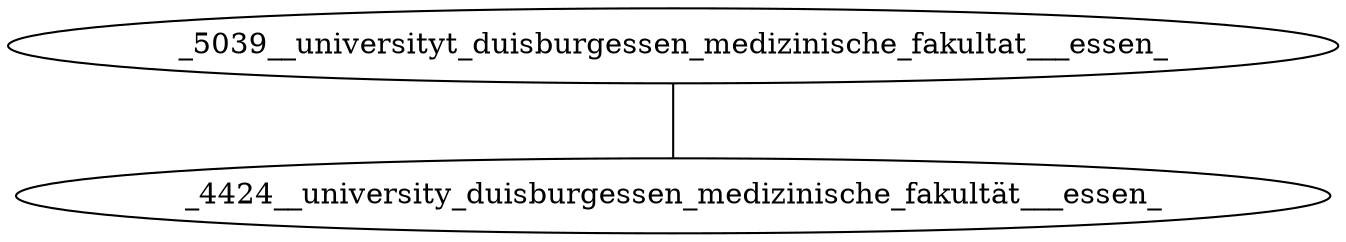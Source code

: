graph {
_5039__universityt_duisburgessen_medizinische_fakultat___essen_ -- _4424__university_duisburgessen_medizinische_fakultät___essen_
}